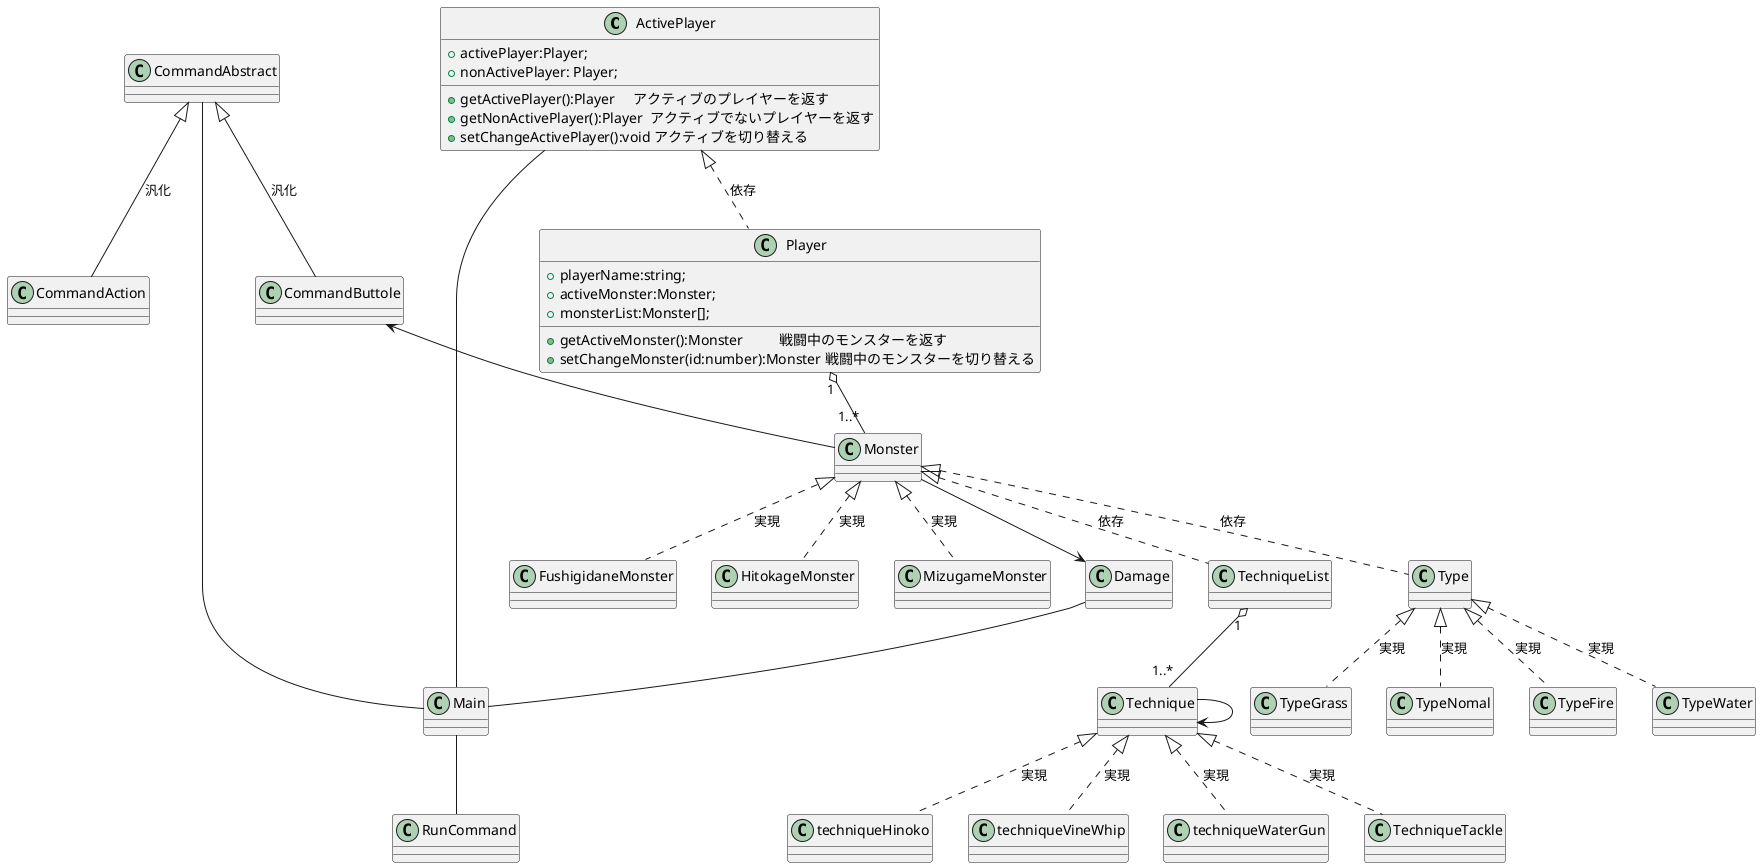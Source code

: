 @startuml TwiitDisplay

class ActivePlayer{
    + activePlayer:Player;
    + nonActivePlayer: Player;
    + getActivePlayer():Player     アクティブのプレイヤーを返す
    + getNonActivePlayer():Player  アクティブでないプレイヤーを返す
    + setChangeActivePlayer():void アクティブを切り替える
}

class Player{
    + playerName:string;
    + activeMonster:Monster;
    + monsterList:Monster[];
    + getActiveMonster():Monster          戦闘中のモンスターを返す
    + setChangeMonster(id:number):Monster 戦闘中のモンスターを切り替える
}

Main -- RunCommand
CommandAbstract -- Main
Damage -- Main
ActivePlayer -- Main

Monster --> Damage
Technique --> Technique

Player "1" o-- "1..*" Monster

TechniqueList "1" o-- "1..*" Technique

ActivePlayer <|.. Player :依存

Monster <|.. TechniqueList :依存
Monster <|.. Type :依存

Monster  <|.. FushigidaneMonster : 実現
Monster  <|.. HitokageMonster : 実現
Monster  <|.. MizugameMonster : 実現

CommandAbstract <|-- CommandAction :汎化
CommandAbstract <|-- CommandButtole :汎化
CommandButtole <-- Monster

Technique  <|.. TechniqueTackle : 実現
Technique  <|.. techniqueHinoko : 実現
Technique  <|.. techniqueVineWhip : 実現
Technique  <|.. techniqueWaterGun : 実現

Type <|.. TypeFire : 実現
Type <|.. TypeWater : 実現
Type <|.. TypeGrass : 実現
Type <|.. TypeNomal : 実現


@enduml
